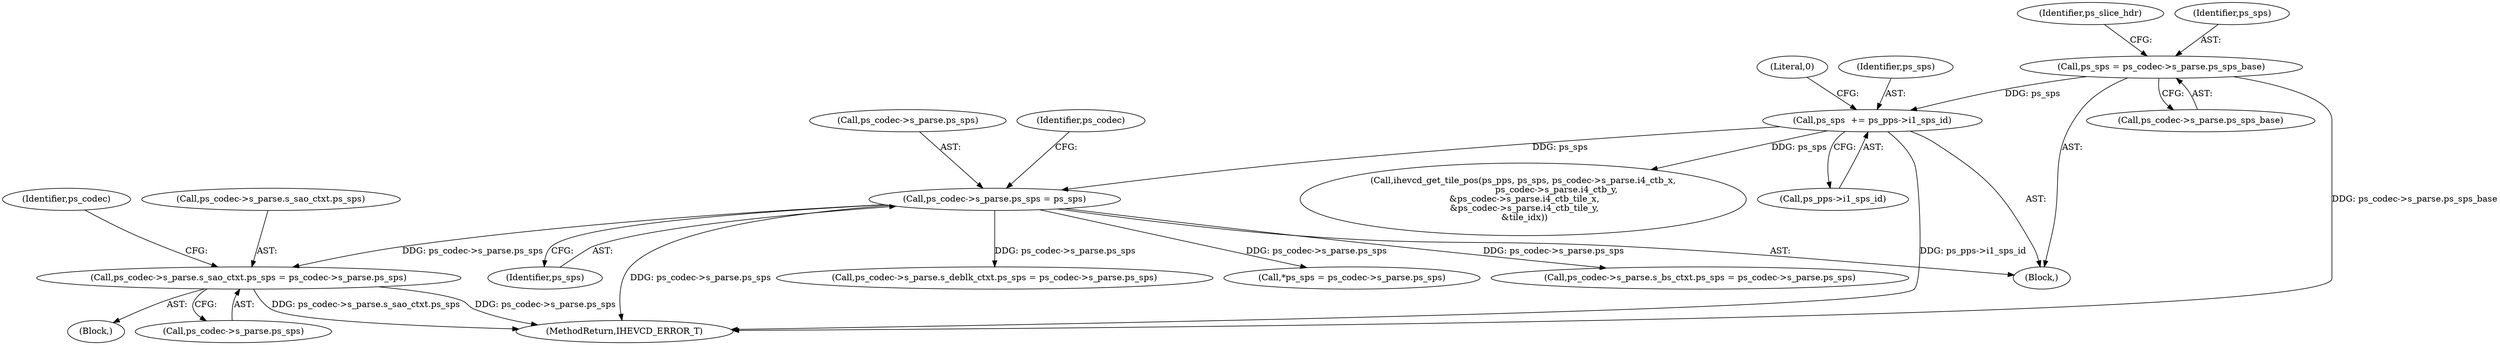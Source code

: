 digraph "0_Android_2b9fb0c2074d370a254b35e2489de2d94943578d@pointer" {
"1005234" [label="(Call,ps_codec->s_parse.s_sao_ctxt.ps_sps = ps_codec->s_parse.ps_sps)"];
"1000347" [label="(Call,ps_codec->s_parse.ps_sps = ps_sps)"];
"1000253" [label="(Call,ps_sps  += ps_pps->i1_sps_id)"];
"1000230" [label="(Call,ps_sps = ps_codec->s_parse.ps_sps_base)"];
"1004999" [label="(Block,)"];
"1000230" [label="(Call,ps_sps = ps_codec->s_parse.ps_sps_base)"];
"1000347" [label="(Call,ps_codec->s_parse.ps_sps = ps_sps)"];
"1000361" [label="(Call,ihevcd_get_tile_pos(ps_pps, ps_sps, ps_codec->s_parse.i4_ctb_x,\n                        ps_codec->s_parse.i4_ctb_y,\n &ps_codec->s_parse.i4_ctb_tile_x,\n &ps_codec->s_parse.i4_ctb_tile_y,\n &tile_idx))"];
"1000232" [label="(Call,ps_codec->s_parse.ps_sps_base)"];
"1005251" [label="(Identifier,ps_codec)"];
"1005242" [label="(Call,ps_codec->s_parse.ps_sps)"];
"1004410" [label="(Call,*ps_sps = ps_codec->s_parse.ps_sps)"];
"1004048" [label="(Call,ps_codec->s_parse.s_bs_ctxt.ps_sps = ps_codec->s_parse.ps_sps)"];
"1000255" [label="(Call,ps_pps->i1_sps_id)"];
"1005235" [label="(Call,ps_codec->s_parse.s_sao_ctxt.ps_sps)"];
"1005291" [label="(MethodReturn,IHEVCD_ERROR_T)"];
"1000348" [label="(Call,ps_codec->s_parse.ps_sps)"];
"1000260" [label="(Literal,0)"];
"1000357" [label="(Identifier,ps_codec)"];
"1000253" [label="(Call,ps_sps  += ps_pps->i1_sps_id)"];
"1000353" [label="(Identifier,ps_sps)"];
"1000254" [label="(Identifier,ps_sps)"];
"1000238" [label="(Identifier,ps_slice_hdr)"];
"1005234" [label="(Call,ps_codec->s_parse.s_sao_ctxt.ps_sps = ps_codec->s_parse.ps_sps)"];
"1000189" [label="(Block,)"];
"1005173" [label="(Call,ps_codec->s_parse.s_deblk_ctxt.ps_sps = ps_codec->s_parse.ps_sps)"];
"1000231" [label="(Identifier,ps_sps)"];
"1005234" -> "1004999"  [label="AST: "];
"1005234" -> "1005242"  [label="CFG: "];
"1005235" -> "1005234"  [label="AST: "];
"1005242" -> "1005234"  [label="AST: "];
"1005251" -> "1005234"  [label="CFG: "];
"1005234" -> "1005291"  [label="DDG: ps_codec->s_parse.s_sao_ctxt.ps_sps"];
"1005234" -> "1005291"  [label="DDG: ps_codec->s_parse.ps_sps"];
"1000347" -> "1005234"  [label="DDG: ps_codec->s_parse.ps_sps"];
"1000347" -> "1000189"  [label="AST: "];
"1000347" -> "1000353"  [label="CFG: "];
"1000348" -> "1000347"  [label="AST: "];
"1000353" -> "1000347"  [label="AST: "];
"1000357" -> "1000347"  [label="CFG: "];
"1000347" -> "1005291"  [label="DDG: ps_codec->s_parse.ps_sps"];
"1000253" -> "1000347"  [label="DDG: ps_sps"];
"1000347" -> "1004048"  [label="DDG: ps_codec->s_parse.ps_sps"];
"1000347" -> "1004410"  [label="DDG: ps_codec->s_parse.ps_sps"];
"1000347" -> "1005173"  [label="DDG: ps_codec->s_parse.ps_sps"];
"1000253" -> "1000189"  [label="AST: "];
"1000253" -> "1000255"  [label="CFG: "];
"1000254" -> "1000253"  [label="AST: "];
"1000255" -> "1000253"  [label="AST: "];
"1000260" -> "1000253"  [label="CFG: "];
"1000253" -> "1005291"  [label="DDG: ps_pps->i1_sps_id"];
"1000230" -> "1000253"  [label="DDG: ps_sps"];
"1000253" -> "1000361"  [label="DDG: ps_sps"];
"1000230" -> "1000189"  [label="AST: "];
"1000230" -> "1000232"  [label="CFG: "];
"1000231" -> "1000230"  [label="AST: "];
"1000232" -> "1000230"  [label="AST: "];
"1000238" -> "1000230"  [label="CFG: "];
"1000230" -> "1005291"  [label="DDG: ps_codec->s_parse.ps_sps_base"];
}

